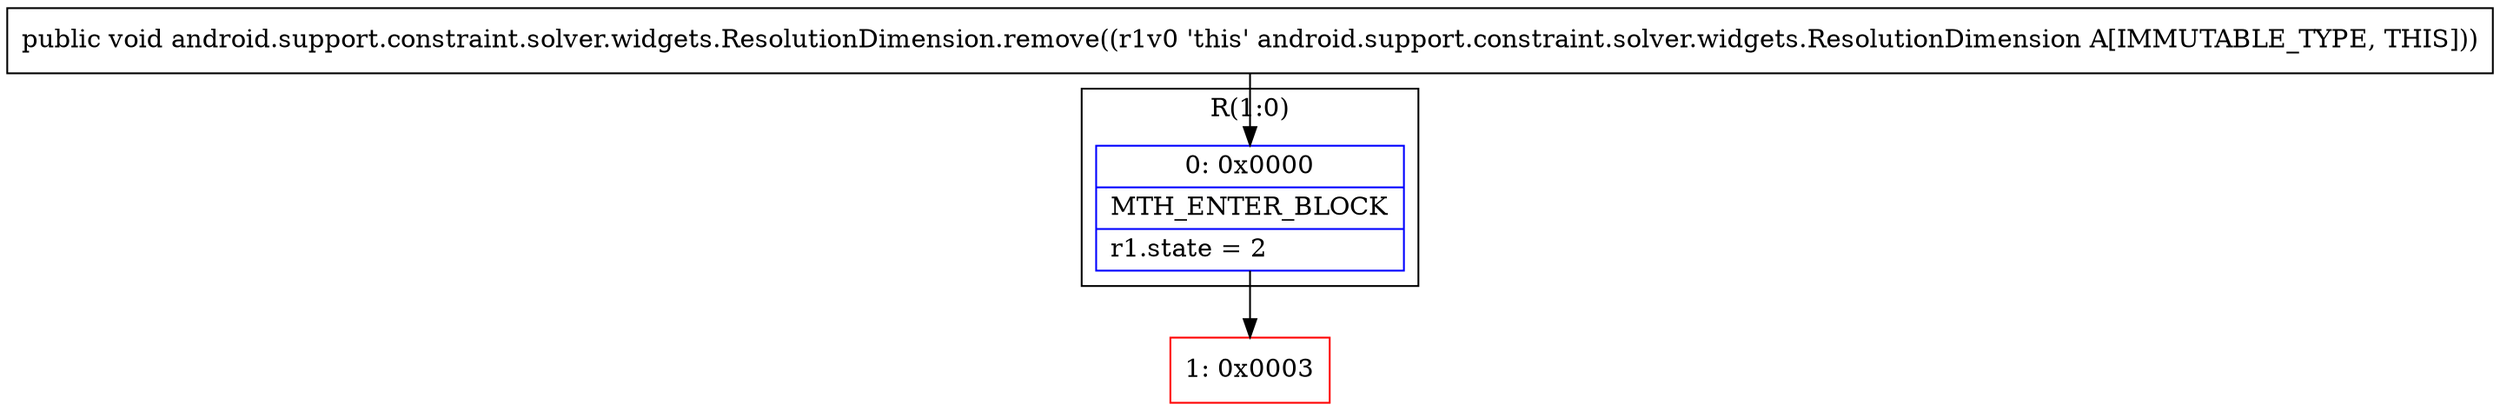digraph "CFG forandroid.support.constraint.solver.widgets.ResolutionDimension.remove()V" {
subgraph cluster_Region_729434991 {
label = "R(1:0)";
node [shape=record,color=blue];
Node_0 [shape=record,label="{0\:\ 0x0000|MTH_ENTER_BLOCK\l|r1.state = 2\l}"];
}
Node_1 [shape=record,color=red,label="{1\:\ 0x0003}"];
MethodNode[shape=record,label="{public void android.support.constraint.solver.widgets.ResolutionDimension.remove((r1v0 'this' android.support.constraint.solver.widgets.ResolutionDimension A[IMMUTABLE_TYPE, THIS])) }"];
MethodNode -> Node_0;
Node_0 -> Node_1;
}

